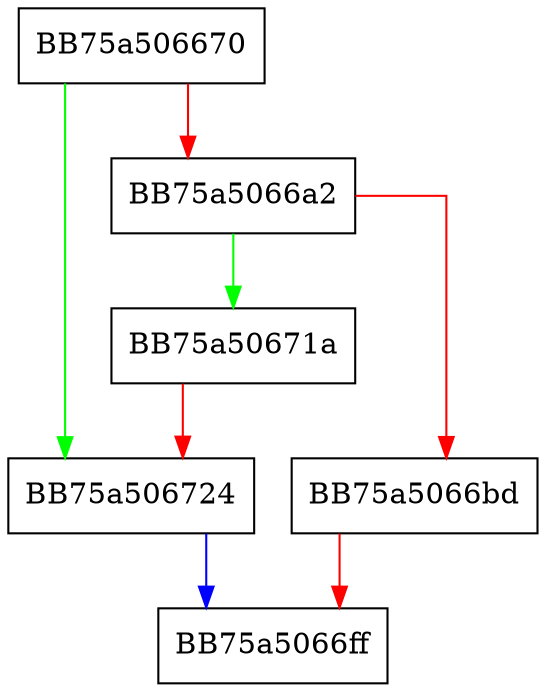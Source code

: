 digraph GetKslPath {
  node [shape="box"];
  graph [splines=ortho];
  BB75a506670 -> BB75a506724 [color="green"];
  BB75a506670 -> BB75a5066a2 [color="red"];
  BB75a5066a2 -> BB75a50671a [color="green"];
  BB75a5066a2 -> BB75a5066bd [color="red"];
  BB75a5066bd -> BB75a5066ff [color="red"];
  BB75a50671a -> BB75a506724 [color="red"];
  BB75a506724 -> BB75a5066ff [color="blue"];
}